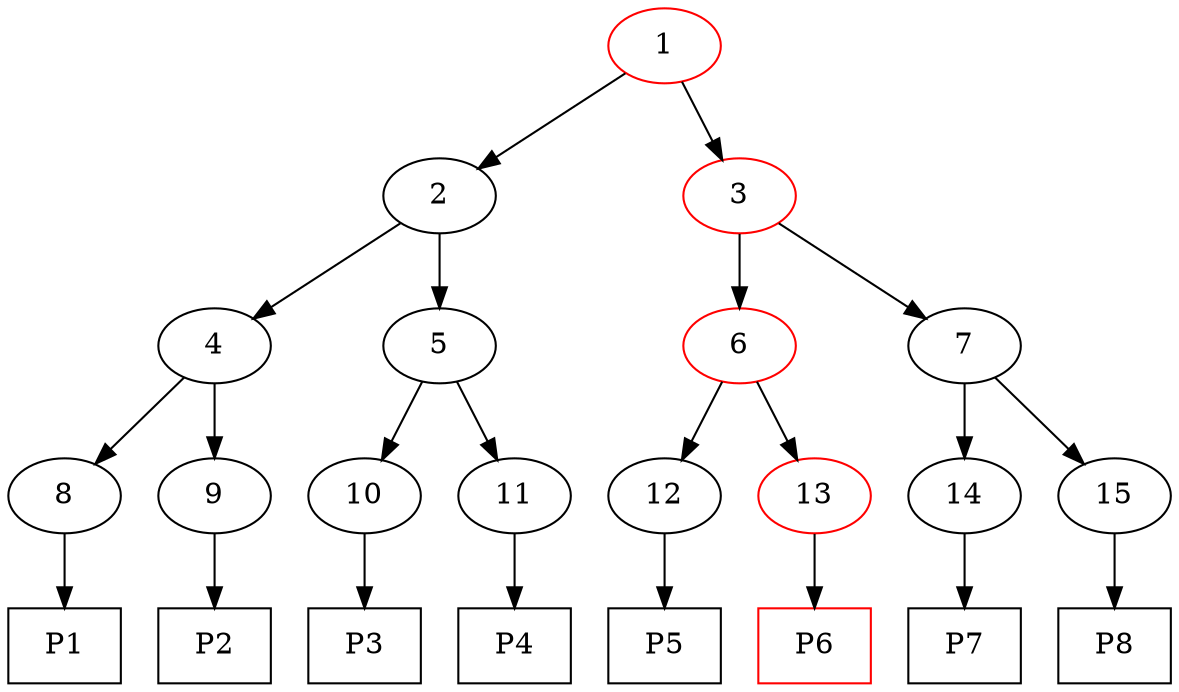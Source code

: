 digraph bt {
  1 -> 2 -> 4 -> 8;
  4 -> 9;
  2 -> 5 -> 10;
  5 -> 11;
  1 -> 3 -> 6 -> 12;
  6 -> 13;
  3 -> 7 -> 14;
  7 -> 15;

  a[shape=box, label="P1"]
  b[shape=box, label="P2"]
  c[shape=box, label="P3"]
  d[shape=box, label="P4"]
  e[shape=box, label="P5"]
  f[shape=box, label="P6", color="red"]
  g[shape=box, label="P7"]
  h[shape=box, label="P8"]
  1[color="red"]
  3[color="red"]
  6[color="red"]
  13[color="red"]

  8 -> a;
  9 -> b;
  10 -> c;
  11 -> d;
  12 -> e;
  13 -> f;
  14 -> g;
  15 -> h;
}
